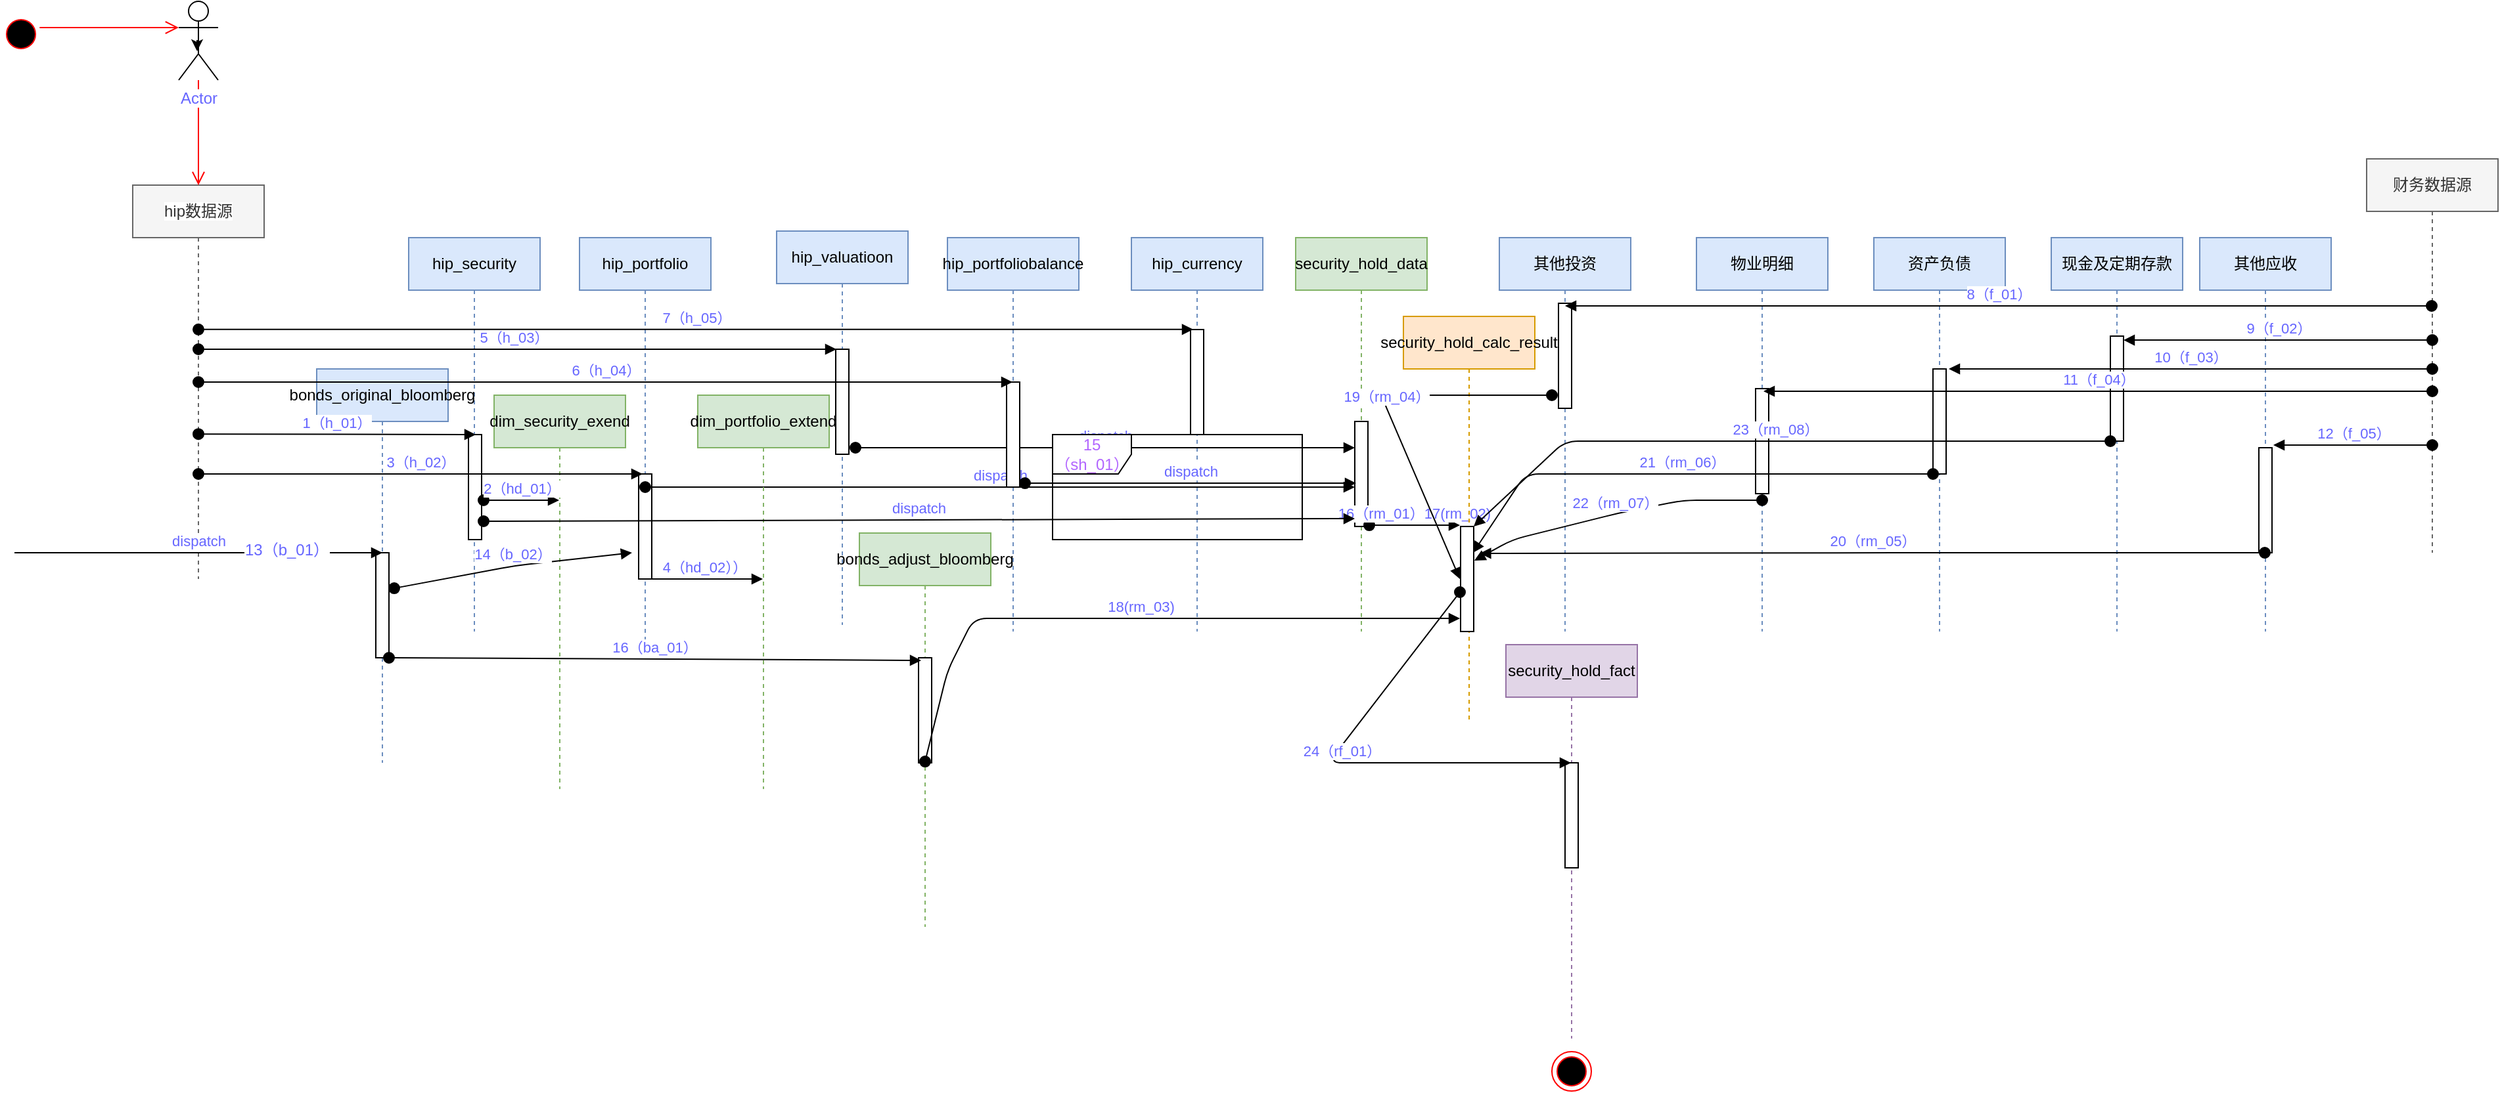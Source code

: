 <mxfile version="10.6.7" type="github"><diagram id="uT3CLybLZjLQZRfeTOW8" name="Page-1"><mxGraphModel dx="2221" dy="1885" grid="1" gridSize="10" guides="1" tooltips="1" connect="1" arrows="1" fold="1" page="1" pageScale="1" pageWidth="827" pageHeight="1169" math="0" shadow="0"><root><mxCell id="0"/><mxCell id="1" parent="0"/><mxCell id="I_hjx8SIUlTRmeIp3hHr-35" value="hip_security" style="shape=umlLifeline;perimeter=lifelinePerimeter;whiteSpace=wrap;html=1;container=1;collapsible=0;recursiveResize=0;outlineConnect=0;fillColor=#dae8fc;strokeColor=#6c8ebf;" parent="1" vertex="1"><mxGeometry x="20" y="80" width="100" height="300" as="geometry"/></mxCell><mxCell id="xkbOIXx2KpeVw_-usp2e-5" value="" style="html=1;points=[];perimeter=orthogonalPerimeter;" parent="I_hjx8SIUlTRmeIp3hHr-35" vertex="1"><mxGeometry x="45.5" y="150" width="10" height="80" as="geometry"/></mxCell><mxCell id="I_hjx8SIUlTRmeIp3hHr-40" value="bonds_adjust_bloomberg" style="shape=umlLifeline;perimeter=lifelinePerimeter;whiteSpace=wrap;html=1;container=1;collapsible=0;recursiveResize=0;outlineConnect=0;fillColor=#d5e8d4;strokeColor=#82b366;" parent="1" vertex="1"><mxGeometry x="363" y="305" width="100" height="300" as="geometry"/></mxCell><mxCell id="-6rBEY7QaX1mFlBrEW5k-86" value="" style="html=1;points=[];perimeter=orthogonalPerimeter;fontColor=#6666FF;" vertex="1" parent="I_hjx8SIUlTRmeIp3hHr-40"><mxGeometry x="45" y="95" width="10" height="80" as="geometry"/></mxCell><mxCell id="I_hjx8SIUlTRmeIp3hHr-41" value="其他投资" style="shape=umlLifeline;perimeter=lifelinePerimeter;whiteSpace=wrap;html=1;container=1;collapsible=0;recursiveResize=0;outlineConnect=0;fillColor=#dae8fc;strokeColor=#6c8ebf;" parent="1" vertex="1"><mxGeometry x="850" y="80" width="100" height="300" as="geometry"/></mxCell><mxCell id="-6rBEY7QaX1mFlBrEW5k-1" value="" style="html=1;points=[];perimeter=orthogonalPerimeter;fontColor=#6666FF;" vertex="1" parent="I_hjx8SIUlTRmeIp3hHr-41"><mxGeometry x="45" y="50" width="10" height="80" as="geometry"/></mxCell><mxCell id="I_hjx8SIUlTRmeIp3hHr-42" value="hip_currency" style="shape=umlLifeline;perimeter=lifelinePerimeter;whiteSpace=wrap;html=1;container=1;collapsible=0;recursiveResize=0;outlineConnect=0;fillColor=#dae8fc;strokeColor=#6c8ebf;" parent="1" vertex="1"><mxGeometry x="570" y="80" width="100" height="300" as="geometry"/></mxCell><mxCell id="xkbOIXx2KpeVw_-usp2e-34" value="" style="html=1;points=[];perimeter=orthogonalPerimeter;" parent="I_hjx8SIUlTRmeIp3hHr-42" vertex="1"><mxGeometry x="45" y="70" width="10" height="80" as="geometry"/></mxCell><mxCell id="I_hjx8SIUlTRmeIp3hHr-43" value="hip_portfolio" style="shape=umlLifeline;perimeter=lifelinePerimeter;whiteSpace=wrap;html=1;container=1;collapsible=0;recursiveResize=0;outlineConnect=0;fillColor=#dae8fc;strokeColor=#6c8ebf;" parent="1" vertex="1"><mxGeometry x="150" y="80" width="100" height="310" as="geometry"/></mxCell><mxCell id="xkbOIXx2KpeVw_-usp2e-8" value="" style="html=1;points=[];perimeter=orthogonalPerimeter;" parent="I_hjx8SIUlTRmeIp3hHr-43" vertex="1"><mxGeometry x="45" y="180" width="10" height="80" as="geometry"/></mxCell><mxCell id="-6rBEY7QaX1mFlBrEW5k-94" value="dispatch" style="html=1;verticalAlign=bottom;startArrow=oval;startFill=1;endArrow=block;startSize=8;strokeColor=#000000;fontColor=#6666FF;" edge="1" parent="I_hjx8SIUlTRmeIp3hHr-43"><mxGeometry width="60" relative="1" as="geometry"><mxPoint x="50" y="190" as="sourcePoint"/><mxPoint x="590" y="190" as="targetPoint"/></mxGeometry></mxCell><mxCell id="I_hjx8SIUlTRmeIp3hHr-44" value="hip_valuatioon" style="shape=umlLifeline;perimeter=lifelinePerimeter;whiteSpace=wrap;html=1;container=1;collapsible=0;recursiveResize=0;outlineConnect=0;fillColor=#dae8fc;strokeColor=#6c8ebf;" parent="1" vertex="1"><mxGeometry x="300" y="75" width="100" height="300" as="geometry"/></mxCell><mxCell id="xkbOIXx2KpeVw_-usp2e-10" value="" style="html=1;points=[];perimeter=orthogonalPerimeter;" parent="I_hjx8SIUlTRmeIp3hHr-44" vertex="1"><mxGeometry x="45" y="90" width="10" height="80" as="geometry"/></mxCell><mxCell id="-6rBEY7QaX1mFlBrEW5k-92" value="dispatch" style="html=1;verticalAlign=bottom;startArrow=oval;startFill=1;endArrow=block;startSize=8;strokeColor=#000000;fontColor=#6666FF;entryX=0;entryY=0.25;entryDx=0;entryDy=0;entryPerimeter=0;" edge="1" parent="I_hjx8SIUlTRmeIp3hHr-44" target="-6rBEY7QaX1mFlBrEW5k-56"><mxGeometry width="60" relative="1" as="geometry"><mxPoint x="60" y="165" as="sourcePoint"/><mxPoint x="120" y="165" as="targetPoint"/></mxGeometry></mxCell><mxCell id="I_hjx8SIUlTRmeIp3hHr-45" value="security_hold_fact" style="shape=umlLifeline;perimeter=lifelinePerimeter;whiteSpace=wrap;html=1;container=1;collapsible=0;recursiveResize=0;outlineConnect=0;fillColor=#e1d5e7;strokeColor=#9673a6;" parent="1" vertex="1"><mxGeometry x="855" y="390" width="100" height="300" as="geometry"/></mxCell><mxCell id="-6rBEY7QaX1mFlBrEW5k-117" value="" style="html=1;points=[];perimeter=orthogonalPerimeter;strokeColor=#000000;fontColor=#6666FF;" vertex="1" parent="I_hjx8SIUlTRmeIp3hHr-45"><mxGeometry x="45" y="90" width="10" height="80" as="geometry"/></mxCell><mxCell id="I_hjx8SIUlTRmeIp3hHr-46" value="security_hold_data" style="shape=umlLifeline;perimeter=lifelinePerimeter;whiteSpace=wrap;html=1;container=1;collapsible=0;recursiveResize=0;outlineConnect=0;fillColor=#d5e8d4;strokeColor=#82b366;" parent="1" vertex="1"><mxGeometry x="695" y="80" width="100" height="300" as="geometry"/></mxCell><mxCell id="-6rBEY7QaX1mFlBrEW5k-56" value="" style="html=1;points=[];perimeter=orthogonalPerimeter;fontColor=#6666FF;" vertex="1" parent="I_hjx8SIUlTRmeIp3hHr-46"><mxGeometry x="45" y="140" width="10" height="80" as="geometry"/></mxCell><mxCell id="-6rBEY7QaX1mFlBrEW5k-102" value="16（rm_01）17(rm_02)" style="html=1;verticalAlign=bottom;startArrow=oval;startFill=1;endArrow=block;startSize=8;strokeColor=#000000;fontColor=#6666FF;exitX=1.1;exitY=0.988;exitDx=0;exitDy=0;exitPerimeter=0;" edge="1" parent="I_hjx8SIUlTRmeIp3hHr-46" source="-6rBEY7QaX1mFlBrEW5k-56"><mxGeometry width="60" relative="1" as="geometry"><mxPoint x="55" y="210" as="sourcePoint"/><mxPoint x="125" y="219" as="targetPoint"/></mxGeometry></mxCell><mxCell id="I_hjx8SIUlTRmeIp3hHr-47" value="现金及定期存款" style="shape=umlLifeline;perimeter=lifelinePerimeter;whiteSpace=wrap;html=1;container=1;collapsible=0;recursiveResize=0;outlineConnect=0;fillColor=#dae8fc;strokeColor=#6c8ebf;" parent="1" vertex="1"><mxGeometry x="1270" y="80" width="100" height="300" as="geometry"/></mxCell><mxCell id="-6rBEY7QaX1mFlBrEW5k-6" value="" style="html=1;points=[];perimeter=orthogonalPerimeter;fontColor=#6666FF;" vertex="1" parent="I_hjx8SIUlTRmeIp3hHr-47"><mxGeometry x="45" y="75" width="10" height="80" as="geometry"/></mxCell><mxCell id="I_hjx8SIUlTRmeIp3hHr-48" value="dim_portfolio_extend" style="shape=umlLifeline;perimeter=lifelinePerimeter;whiteSpace=wrap;html=1;container=1;collapsible=0;recursiveResize=0;outlineConnect=0;fillColor=#d5e8d4;strokeColor=#82b366;" parent="1" vertex="1"><mxGeometry x="240" y="200" width="100" height="300" as="geometry"/></mxCell><mxCell id="I_hjx8SIUlTRmeIp3hHr-50" value="dim_security_exend" style="shape=umlLifeline;perimeter=lifelinePerimeter;whiteSpace=wrap;html=1;container=1;collapsible=0;recursiveResize=0;outlineConnect=0;fillColor=#d5e8d4;strokeColor=#82b366;" parent="1" vertex="1"><mxGeometry x="85" y="200" width="100" height="300" as="geometry"/></mxCell><mxCell id="I_hjx8SIUlTRmeIp3hHr-51" value="security_hold_calc_result" style="shape=umlLifeline;perimeter=lifelinePerimeter;whiteSpace=wrap;html=1;container=1;collapsible=0;recursiveResize=0;outlineConnect=0;fillColor=#ffe6cc;strokeColor=#d79b00;" parent="1" vertex="1"><mxGeometry x="777" y="140" width="100" height="310" as="geometry"/></mxCell><mxCell id="I_hjx8SIUlTRmeIp3hHr-57" value="物业明细" style="shape=umlLifeline;perimeter=lifelinePerimeter;whiteSpace=wrap;html=1;container=1;collapsible=0;recursiveResize=0;outlineConnect=0;fillColor=#dae8fc;strokeColor=#6c8ebf;" parent="1" vertex="1"><mxGeometry x="1000" y="80" width="100" height="300" as="geometry"/></mxCell><mxCell id="-6rBEY7QaX1mFlBrEW5k-4" value="" style="html=1;points=[];perimeter=orthogonalPerimeter;fontColor=#6666FF;" vertex="1" parent="I_hjx8SIUlTRmeIp3hHr-57"><mxGeometry x="45" y="115" width="10" height="80" as="geometry"/></mxCell><mxCell id="I_hjx8SIUlTRmeIp3hHr-59" value="其他应收" style="shape=umlLifeline;perimeter=lifelinePerimeter;whiteSpace=wrap;html=1;container=1;collapsible=0;recursiveResize=0;outlineConnect=0;fillColor=#dae8fc;strokeColor=#6c8ebf;" parent="1" vertex="1"><mxGeometry x="1383" y="80" width="100" height="300" as="geometry"/></mxCell><mxCell id="-6rBEY7QaX1mFlBrEW5k-7" value="" style="html=1;points=[];perimeter=orthogonalPerimeter;fontColor=#6666FF;" vertex="1" parent="I_hjx8SIUlTRmeIp3hHr-59"><mxGeometry x="45" y="160" width="10" height="80" as="geometry"/></mxCell><mxCell id="I_hjx8SIUlTRmeIp3hHr-60" value="资产负债" style="shape=umlLifeline;perimeter=lifelinePerimeter;whiteSpace=wrap;html=1;container=1;collapsible=0;recursiveResize=0;outlineConnect=0;fillColor=#dae8fc;strokeColor=#6c8ebf;" parent="1" vertex="1"><mxGeometry x="1135" y="80" width="100" height="300" as="geometry"/></mxCell><mxCell id="-6rBEY7QaX1mFlBrEW5k-5" value="" style="html=1;points=[];perimeter=orthogonalPerimeter;fontColor=#6666FF;" vertex="1" parent="I_hjx8SIUlTRmeIp3hHr-60"><mxGeometry x="45" y="100" width="10" height="80" as="geometry"/></mxCell><mxCell id="I_hjx8SIUlTRmeIp3hHr-49" value="hip_portfoliobalance" style="shape=umlLifeline;perimeter=lifelinePerimeter;whiteSpace=wrap;html=1;container=1;collapsible=0;recursiveResize=0;outlineConnect=0;strokeColor=#6c8ebf;fillColor=#dae8fc;" parent="1" vertex="1"><mxGeometry x="430" y="80" width="100" height="300" as="geometry"/></mxCell><mxCell id="xkbOIXx2KpeVw_-usp2e-21" value="" style="html=1;points=[];perimeter=orthogonalPerimeter;" parent="I_hjx8SIUlTRmeIp3hHr-49" vertex="1"><mxGeometry x="45" y="110" width="10" height="80" as="geometry"/></mxCell><mxCell id="-6rBEY7QaX1mFlBrEW5k-90" value="dispatch" style="html=1;verticalAlign=bottom;startArrow=oval;startFill=1;endArrow=block;startSize=8;strokeColor=#000000;fontColor=#6666FF;exitX=1.4;exitY=0.963;exitDx=0;exitDy=0;exitPerimeter=0;" edge="1" parent="I_hjx8SIUlTRmeIp3hHr-49" source="xkbOIXx2KpeVw_-usp2e-21"><mxGeometry width="60" relative="1" as="geometry"><mxPoint x="60" y="190" as="sourcePoint"/><mxPoint x="311" y="187" as="targetPoint"/></mxGeometry></mxCell><mxCell id="I_hjx8SIUlTRmeIp3hHr-56" value="bonds_original_bloomberg" style="shape=umlLifeline;perimeter=lifelinePerimeter;whiteSpace=wrap;html=1;container=1;collapsible=0;recursiveResize=0;outlineConnect=0;fillColor=#dae8fc;strokeColor=#6c8ebf;" parent="1" vertex="1"><mxGeometry x="-50" y="180" width="100" height="300" as="geometry"/></mxCell><mxCell id="-6rBEY7QaX1mFlBrEW5k-64" value="" style="html=1;points=[];perimeter=orthogonalPerimeter;fontColor=#6666FF;" vertex="1" parent="I_hjx8SIUlTRmeIp3hHr-56"><mxGeometry x="45" y="140" width="10" height="80" as="geometry"/></mxCell><mxCell id="xkbOIXx2KpeVw_-usp2e-2" value="&lt;span style=&quot;background-color: rgb(255 , 255 , 255)&quot;&gt;hip数据源&lt;/span&gt;" style="shape=umlLifeline;perimeter=lifelinePerimeter;whiteSpace=wrap;html=1;container=1;collapsible=0;recursiveResize=0;outlineConnect=0;fillColor=#f5f5f5;strokeColor=#666666;fontColor=#333333;" parent="1" vertex="1"><mxGeometry x="-190" y="40" width="100" height="300" as="geometry"/></mxCell><mxCell id="xkbOIXx2KpeVw_-usp2e-11" value="&lt;font color=&quot;#6666ff&quot;&gt;5（h_03）&lt;/font&gt;" style="html=1;verticalAlign=bottom;startArrow=oval;endArrow=block;startSize=8;strokeColor=#000000;" parent="1" edge="1"><mxGeometry x="-0.011" relative="1" as="geometry"><mxPoint x="-140" y="165" as="sourcePoint"/><mxPoint x="345.5" y="165" as="targetPoint"/><Array as="points"/><mxPoint as="offset"/></mxGeometry></mxCell><mxCell id="xkbOIXx2KpeVw_-usp2e-46" value="4（hd_02））" style="html=1;verticalAlign=bottom;endArrow=block;fontColor=#6666FF;" parent="1" target="I_hjx8SIUlTRmeIp3hHr-48" edge="1"><mxGeometry width="80" relative="1" as="geometry"><mxPoint x="200" y="340" as="sourcePoint"/><mxPoint x="139.5" y="340" as="targetPoint"/><Array as="points"/></mxGeometry></mxCell><mxCell id="xkbOIXx2KpeVw_-usp2e-48" value="财务数据源" style="shape=umlLifeline;perimeter=lifelinePerimeter;whiteSpace=wrap;html=1;container=1;collapsible=0;recursiveResize=0;outlineConnect=0;fillColor=#f5f5f5;strokeColor=#666666;fontColor=#333333;" parent="1" vertex="1"><mxGeometry x="1510" y="20" width="100" height="300" as="geometry"/></mxCell><mxCell id="-6rBEY7QaX1mFlBrEW5k-26" value="dispatch" style="html=1;verticalAlign=bottom;endArrow=block;fontColor=#6666FF;" edge="1" parent="1"><mxGeometry width="80" relative="1" as="geometry"><mxPoint x="-280" y="320" as="sourcePoint"/><mxPoint y="320" as="targetPoint"/></mxGeometry></mxCell><mxCell id="-6rBEY7QaX1mFlBrEW5k-27" value="13（b_01）" style="text;html=1;resizable=0;points=[];align=center;verticalAlign=middle;labelBackgroundColor=#ffffff;fontColor=#6666FF;" vertex="1" connectable="0" parent="-6rBEY7QaX1mFlBrEW5k-26"><mxGeometry x="0.479" y="2" relative="1" as="geometry"><mxPoint as="offset"/></mxGeometry></mxCell><mxCell id="-6rBEY7QaX1mFlBrEW5k-30" value="" style="html=1;verticalAlign=bottom;endArrow=block;fontColor=#6666FF;" edge="1" parent="1" source="-6rBEY7QaX1mFlBrEW5k-56"><mxGeometry x="NaN" y="63" width="80" relative="1" as="geometry"><mxPoint x="350" y="260" as="sourcePoint"/><mxPoint x="750" y="260" as="targetPoint"/><mxPoint x="-60" y="-20" as="offset"/></mxGeometry></mxCell><mxCell id="-6rBEY7QaX1mFlBrEW5k-34" value="" style="ellipse;html=1;shape=startState;fillColor=#000000;strokeColor=#ff0000;fontColor=#6666FF;" vertex="1" parent="1"><mxGeometry x="-290" y="-90" width="30" height="30" as="geometry"/></mxCell><mxCell id="-6rBEY7QaX1mFlBrEW5k-35" value="" style="edgeStyle=orthogonalEdgeStyle;html=1;verticalAlign=bottom;endArrow=open;endSize=8;strokeColor=#ff0000;fontColor=#6666FF;" edge="1" source="-6rBEY7QaX1mFlBrEW5k-37" parent="1"><mxGeometry relative="1" as="geometry"><mxPoint x="-140" y="40" as="targetPoint"/></mxGeometry></mxCell><mxCell id="-6rBEY7QaX1mFlBrEW5k-41" style="edgeStyle=orthogonalEdgeStyle;rounded=0;orthogonalLoop=1;jettySize=auto;html=1;exitX=0.5;exitY=0.5;exitDx=0;exitDy=0;exitPerimeter=0;fontColor=#6666FF;" edge="1" parent="1" source="-6rBEY7QaX1mFlBrEW5k-37"><mxGeometry relative="1" as="geometry"><mxPoint x="-140" y="-70" as="targetPoint"/></mxGeometry></mxCell><mxCell id="-6rBEY7QaX1mFlBrEW5k-37" value="Actor" style="shape=umlActor;verticalLabelPosition=bottom;labelBackgroundColor=#ffffff;verticalAlign=top;html=1;fontColor=#6666FF;" vertex="1" parent="1"><mxGeometry x="-155" y="-100" width="30" height="60" as="geometry"/></mxCell><mxCell id="-6rBEY7QaX1mFlBrEW5k-38" value="" style="edgeStyle=orthogonalEdgeStyle;html=1;verticalAlign=bottom;endArrow=open;endSize=8;strokeColor=#ff0000;fontColor=#6666FF;" edge="1" parent="1" source="-6rBEY7QaX1mFlBrEW5k-34" target="-6rBEY7QaX1mFlBrEW5k-37"><mxGeometry relative="1" as="geometry"><mxPoint x="-140.5" y="80" as="targetPoint"/><mxPoint x="-340" y="-95" as="sourcePoint"/><Array as="points"><mxPoint x="-250" y="-80"/><mxPoint x="-250" y="-80"/></Array></mxGeometry></mxCell><mxCell id="-6rBEY7QaX1mFlBrEW5k-39" style="edgeStyle=orthogonalEdgeStyle;rounded=0;orthogonalLoop=1;jettySize=auto;html=1;exitX=0.5;exitY=0.5;exitDx=0;exitDy=0;exitPerimeter=0;entryX=0.467;entryY=0.633;entryDx=0;entryDy=0;entryPerimeter=0;fontColor=#6666FF;" edge="1" parent="1" source="-6rBEY7QaX1mFlBrEW5k-37" target="-6rBEY7QaX1mFlBrEW5k-37"><mxGeometry relative="1" as="geometry"/></mxCell><mxCell id="-6rBEY7QaX1mFlBrEW5k-36" value="" style="ellipse;html=1;shape=endState;fillColor=#000000;strokeColor=#ff0000;fontColor=#6666FF;" vertex="1" parent="1"><mxGeometry x="890" y="700" width="30" height="30" as="geometry"/></mxCell><mxCell id="-6rBEY7QaX1mFlBrEW5k-75" value="3（h_02）" style="html=1;verticalAlign=bottom;startArrow=oval;startFill=1;endArrow=block;startSize=8;fontColor=#6666FF;entryX=0.3;entryY=0;entryDx=0;entryDy=0;entryPerimeter=0;" edge="1" parent="1" target="xkbOIXx2KpeVw_-usp2e-8"><mxGeometry width="60" relative="1" as="geometry"><mxPoint x="-140" y="260" as="sourcePoint"/><mxPoint x="-150" y="750" as="targetPoint"/></mxGeometry></mxCell><mxCell id="-6rBEY7QaX1mFlBrEW5k-77" value="6（h_04）" style="html=1;verticalAlign=bottom;startArrow=oval;startFill=1;endArrow=block;startSize=8;strokeColor=#000000;fontColor=#6666FF;" edge="1" parent="1" target="I_hjx8SIUlTRmeIp3hHr-49"><mxGeometry width="60" relative="1" as="geometry"><mxPoint x="-140" y="190" as="sourcePoint"/><mxPoint x="30" y="680" as="targetPoint"/></mxGeometry></mxCell><mxCell id="-6rBEY7QaX1mFlBrEW5k-78" value="7（h_05）" style="html=1;verticalAlign=bottom;startArrow=oval;startFill=1;endArrow=block;startSize=8;strokeColor=#000000;fontColor=#6666FF;entryX=0.47;entryY=0.233;entryDx=0;entryDy=0;entryPerimeter=0;" edge="1" parent="1" source="xkbOIXx2KpeVw_-usp2e-2" target="I_hjx8SIUlTRmeIp3hHr-42"><mxGeometry width="60" relative="1" as="geometry"><mxPoint x="-210" y="750" as="sourcePoint"/><mxPoint x="-150" y="750" as="targetPoint"/></mxGeometry></mxCell><mxCell id="-6rBEY7QaX1mFlBrEW5k-79" value="8（f_01）" style="html=1;verticalAlign=bottom;startArrow=oval;startFill=1;endArrow=block;startSize=8;strokeColor=#000000;fontColor=#6666FF;entryX=0.5;entryY=0.025;entryDx=0;entryDy=0;entryPerimeter=0;" edge="1" parent="1" source="xkbOIXx2KpeVw_-usp2e-48" target="-6rBEY7QaX1mFlBrEW5k-1"><mxGeometry width="60" relative="1" as="geometry"><mxPoint x="1560" y="140" as="sourcePoint"/><mxPoint x="1380" y="250" as="targetPoint"/><Array as="points"><mxPoint x="1530" y="132"/></Array></mxGeometry></mxCell><mxCell id="-6rBEY7QaX1mFlBrEW5k-80" value="9（f_02）" style="html=1;verticalAlign=bottom;startArrow=oval;startFill=1;endArrow=block;startSize=8;strokeColor=#000000;fontColor=#6666FF;entryX=1;entryY=0.038;entryDx=0;entryDy=0;entryPerimeter=0;" edge="1" parent="1" target="-6rBEY7QaX1mFlBrEW5k-6"><mxGeometry width="60" relative="1" as="geometry"><mxPoint x="1560" y="158" as="sourcePoint"/><mxPoint x="690" y="750" as="targetPoint"/></mxGeometry></mxCell><mxCell id="-6rBEY7QaX1mFlBrEW5k-81" value="10（f_03）" style="html=1;verticalAlign=bottom;startArrow=oval;startFill=1;endArrow=block;startSize=8;strokeColor=#000000;fontColor=#6666FF;" edge="1" parent="1"><mxGeometry width="60" relative="1" as="geometry"><mxPoint x="1560" y="180" as="sourcePoint"/><mxPoint x="1192" y="180" as="targetPoint"/><Array as="points"><mxPoint x="1192" y="180"/></Array></mxGeometry></mxCell><mxCell id="-6rBEY7QaX1mFlBrEW5k-83" value="11（f_04）" style="html=1;verticalAlign=bottom;startArrow=oval;startFill=1;endArrow=block;startSize=8;strokeColor=#000000;fontColor=#6666FF;entryX=0.6;entryY=0.025;entryDx=0;entryDy=0;entryPerimeter=0;" edge="1" parent="1" target="-6rBEY7QaX1mFlBrEW5k-4"><mxGeometry width="60" relative="1" as="geometry"><mxPoint x="1560" y="197" as="sourcePoint"/><mxPoint x="1059" y="196" as="targetPoint"/></mxGeometry></mxCell><mxCell id="-6rBEY7QaX1mFlBrEW5k-84" value="12（f_05）" style="html=1;verticalAlign=bottom;startArrow=oval;startFill=1;endArrow=block;startSize=8;strokeColor=#000000;fontColor=#6666FF;" edge="1" parent="1"><mxGeometry width="60" relative="1" as="geometry"><mxPoint x="1560" y="238" as="sourcePoint"/><mxPoint x="1439" y="238" as="targetPoint"/></mxGeometry></mxCell><mxCell id="-6rBEY7QaX1mFlBrEW5k-85" value="14（b_02）" style="html=1;verticalAlign=bottom;startArrow=oval;startFill=1;endArrow=block;startSize=8;strokeColor=#000000;fontColor=#6666FF;exitX=1.4;exitY=0.338;exitDx=0;exitDy=0;exitPerimeter=0;" edge="1" parent="1" source="-6rBEY7QaX1mFlBrEW5k-64"><mxGeometry width="60" relative="1" as="geometry"><mxPoint x="-290" y="750" as="sourcePoint"/><mxPoint x="190" y="320" as="targetPoint"/><Array as="points"><mxPoint x="100" y="330"/></Array></mxGeometry></mxCell><mxCell id="-6rBEY7QaX1mFlBrEW5k-87" value="dispatch" style="html=1;verticalAlign=bottom;startArrow=oval;startFill=1;endArrow=block;startSize=8;strokeColor=#000000;fontColor=#6666FF;exitX=1.15;exitY=0.825;exitDx=0;exitDy=0;exitPerimeter=0;" edge="1" parent="1" source="xkbOIXx2KpeVw_-usp2e-5"><mxGeometry width="60" relative="1" as="geometry"><mxPoint x="-290" y="750" as="sourcePoint"/><mxPoint x="740" y="294" as="targetPoint"/></mxGeometry></mxCell><mxCell id="-6rBEY7QaX1mFlBrEW5k-96" value="1（h_01）" style="html=1;verticalAlign=bottom;startArrow=oval;startFill=1;endArrow=block;startSize=8;strokeColor=#000000;fontColor=#6666FF;entryX=0.55;entryY=0;entryDx=0;entryDy=0;entryPerimeter=0;exitX=0.5;exitY=0.632;exitDx=0;exitDy=0;exitPerimeter=0;" edge="1" parent="1" source="xkbOIXx2KpeVw_-usp2e-2" target="xkbOIXx2KpeVw_-usp2e-5"><mxGeometry width="60" relative="1" as="geometry"><mxPoint x="-130" y="230" as="sourcePoint"/><mxPoint x="-70" y="230" as="targetPoint"/></mxGeometry></mxCell><mxCell id="-6rBEY7QaX1mFlBrEW5k-97" value="2（hd_01）" style="html=1;verticalAlign=bottom;startArrow=oval;startFill=1;endArrow=block;startSize=8;strokeColor=#000000;fontColor=#6666FF;exitX=1.15;exitY=0.625;exitDx=0;exitDy=0;exitPerimeter=0;" edge="1" parent="1" source="xkbOIXx2KpeVw_-usp2e-5" target="I_hjx8SIUlTRmeIp3hHr-50"><mxGeometry width="60" relative="1" as="geometry"><mxPoint x="70" y="270" as="sourcePoint"/><mxPoint x="130" y="270" as="targetPoint"/><Array as="points"><mxPoint x="100" y="280"/></Array></mxGeometry></mxCell><mxCell id="-6rBEY7QaX1mFlBrEW5k-98" value="&lt;font color=&quot;#b266ff&quot;&gt;15（sh_01）&lt;/font&gt;" style="shape=umlFrame;whiteSpace=wrap;html=1;strokeColor=#000000;fontColor=#6666FF;" vertex="1" parent="1"><mxGeometry x="510" y="230" width="190" height="80" as="geometry"/></mxCell><mxCell id="-6rBEY7QaX1mFlBrEW5k-99" value="" style="html=1;points=[];perimeter=orthogonalPerimeter;" vertex="1" parent="1"><mxGeometry x="820.5" y="300" width="10" height="80" as="geometry"/></mxCell><mxCell id="-6rBEY7QaX1mFlBrEW5k-103" value="18(rm_03)" style="html=1;verticalAlign=bottom;startArrow=oval;startFill=1;endArrow=block;startSize=8;strokeColor=#000000;fontColor=#6666FF;exitX=0.5;exitY=0.988;exitDx=0;exitDy=0;exitPerimeter=0;" edge="1" parent="1" source="-6rBEY7QaX1mFlBrEW5k-86"><mxGeometry width="60" relative="1" as="geometry"><mxPoint x="-70" y="750" as="sourcePoint"/><mxPoint x="820" y="370" as="targetPoint"/><Array as="points"><mxPoint x="430" y="410"/><mxPoint x="450" y="370"/><mxPoint x="580" y="370"/></Array></mxGeometry></mxCell><mxCell id="-6rBEY7QaX1mFlBrEW5k-109" value="21（rm_06）" style="html=1;verticalAlign=bottom;startArrow=oval;startFill=1;endArrow=block;startSize=8;strokeColor=#000000;fontColor=#6666FF;entryX=0.95;entryY=0.25;entryDx=0;entryDy=0;entryPerimeter=0;" edge="1" parent="1" target="-6rBEY7QaX1mFlBrEW5k-99"><mxGeometry width="60" relative="1" as="geometry"><mxPoint x="1180" y="260" as="sourcePoint"/><mxPoint x="860" y="260" as="targetPoint"/><Array as="points"><mxPoint x="870" y="260"/></Array></mxGeometry></mxCell><mxCell id="-6rBEY7QaX1mFlBrEW5k-110" value="22（rm_07）" style="html=1;verticalAlign=bottom;startArrow=oval;startFill=1;endArrow=block;startSize=8;strokeColor=#000000;fontColor=#6666FF;entryX=1.05;entryY=0.325;entryDx=0;entryDy=0;entryPerimeter=0;" edge="1" parent="1" target="-6rBEY7QaX1mFlBrEW5k-99"><mxGeometry width="60" relative="1" as="geometry"><mxPoint x="1050" y="280" as="sourcePoint"/><mxPoint x="850" y="270" as="targetPoint"/><Array as="points"><mxPoint x="990" y="280"/><mxPoint x="940" y="290"/><mxPoint x="860" y="310"/></Array></mxGeometry></mxCell><mxCell id="-6rBEY7QaX1mFlBrEW5k-111" value="23（rm_08）" style="html=1;verticalAlign=bottom;startArrow=oval;startFill=1;endArrow=block;startSize=8;strokeColor=#000000;fontColor=#6666FF;" edge="1" parent="1" source="-6rBEY7QaX1mFlBrEW5k-6" target="-6rBEY7QaX1mFlBrEW5k-99"><mxGeometry width="60" relative="1" as="geometry"><mxPoint x="1320" y="350" as="sourcePoint"/><mxPoint x="380" y="750" as="targetPoint"/><Array as="points"><mxPoint x="900" y="235"/></Array></mxGeometry></mxCell><mxCell id="-6rBEY7QaX1mFlBrEW5k-113" value="20（rm_05）" style="html=1;verticalAlign=bottom;startArrow=oval;startFill=1;endArrow=block;startSize=8;strokeColor=#000000;fontColor=#6666FF;entryX=1.467;entryY=0.256;entryDx=0;entryDy=0;entryPerimeter=0;" edge="1" parent="1" source="I_hjx8SIUlTRmeIp3hHr-59" target="-6rBEY7QaX1mFlBrEW5k-99"><mxGeometry width="60" relative="1" as="geometry"><mxPoint x="1430" y="380" as="sourcePoint"/><mxPoint x="1160" y="560" as="targetPoint"/><Array as="points"><mxPoint x="1160" y="320"/></Array></mxGeometry></mxCell><mxCell id="-6rBEY7QaX1mFlBrEW5k-115" value="19（rm_04）" style="html=1;verticalAlign=bottom;startArrow=oval;startFill=1;endArrow=block;startSize=8;strokeColor=#000000;fontColor=#6666FF;" edge="1" parent="1"><mxGeometry width="60" relative="1" as="geometry"><mxPoint x="890" y="200" as="sourcePoint"/><mxPoint x="820" y="340" as="targetPoint"/><Array as="points"><mxPoint x="760" y="200"/></Array></mxGeometry></mxCell><mxCell id="-6rBEY7QaX1mFlBrEW5k-116" value="24（rf_01）" style="html=1;verticalAlign=bottom;startArrow=oval;startFill=1;endArrow=block;startSize=8;strokeColor=#000000;fontColor=#6666FF;" edge="1" parent="1" target="I_hjx8SIUlTRmeIp3hHr-45"><mxGeometry width="60" relative="1" as="geometry"><mxPoint x="820" y="350" as="sourcePoint"/><mxPoint x="890" y="450" as="targetPoint"/><Array as="points"><mxPoint x="720" y="480"/></Array></mxGeometry></mxCell><mxCell id="-6rBEY7QaX1mFlBrEW5k-118" value="16（ba_01）" style="html=1;verticalAlign=bottom;startArrow=oval;startFill=1;endArrow=block;startSize=8;strokeColor=#000000;fontColor=#6666FF;entryX=0.2;entryY=0.025;entryDx=0;entryDy=0;entryPerimeter=0;" edge="1" parent="1" source="-6rBEY7QaX1mFlBrEW5k-64" target="-6rBEY7QaX1mFlBrEW5k-86"><mxGeometry width="60" relative="1" as="geometry"><mxPoint x="-290" y="750" as="sourcePoint"/><mxPoint x="-230" y="750" as="targetPoint"/></mxGeometry></mxCell></root></mxGraphModel></diagram></mxfile>